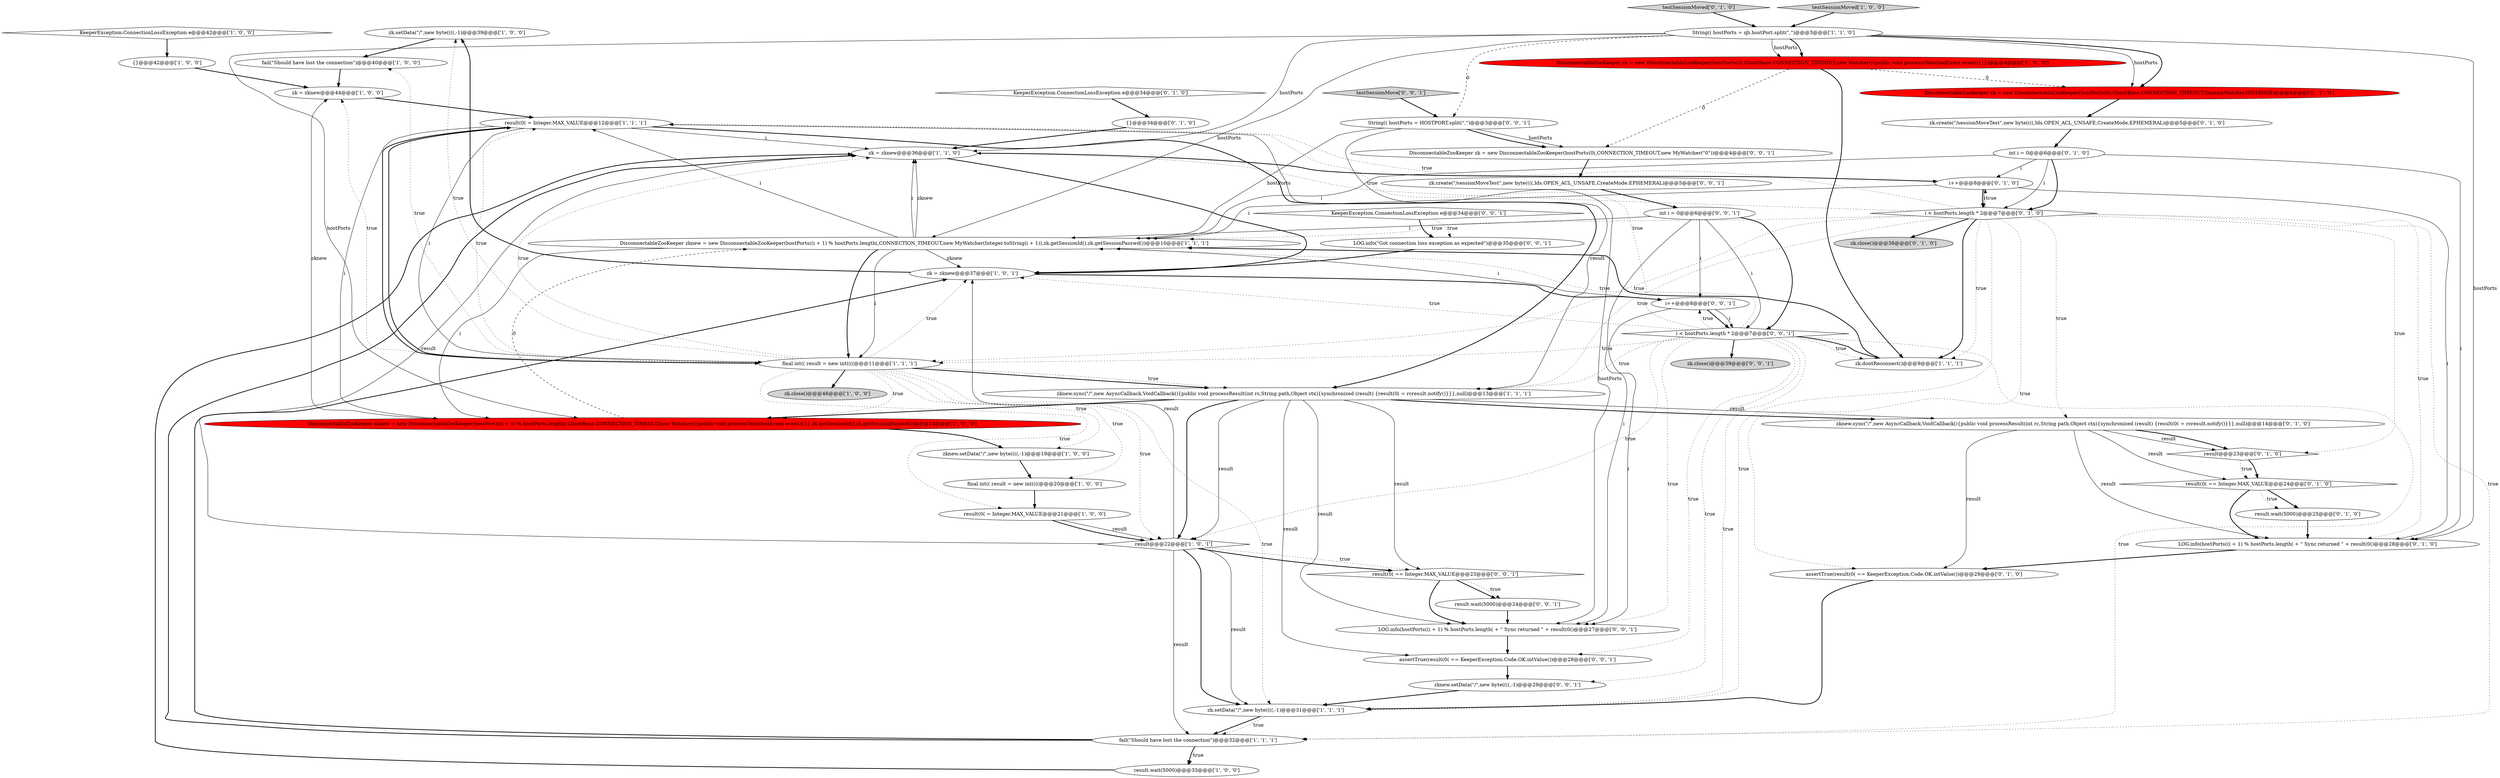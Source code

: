 digraph {
3 [style = filled, label = "zk.setData(\"/\",new byte((((,-1)@@@39@@@['1', '0', '0']", fillcolor = white, shape = ellipse image = "AAA0AAABBB1BBB"];
22 [style = filled, label = "KeeperException.ConnectionLossException e@@@42@@@['1', '0', '0']", fillcolor = white, shape = diamond image = "AAA0AAABBB1BBB"];
12 [style = filled, label = "result(0( = Integer.MAX_VALUE@@@12@@@['1', '1', '1']", fillcolor = white, shape = ellipse image = "AAA0AAABBB1BBB"];
16 [style = filled, label = "fail(\"Should have lost the connection\")@@@40@@@['1', '0', '0']", fillcolor = white, shape = ellipse image = "AAA0AAABBB1BBB"];
39 [style = filled, label = "String(( hostPorts = HOSTPORT.split(\",\")@@@3@@@['0', '0', '1']", fillcolor = white, shape = ellipse image = "AAA0AAABBB3BBB"];
40 [style = filled, label = "LOG.info(hostPorts((i + 1) % hostPorts.length( + \" Sync returned \" + result(0()@@@27@@@['0', '0', '1']", fillcolor = white, shape = ellipse image = "AAA0AAABBB3BBB"];
19 [style = filled, label = "zk.close()@@@46@@@['1', '0', '0']", fillcolor = lightgray, shape = ellipse image = "AAA0AAABBB1BBB"];
48 [style = filled, label = "result(0( == Integer.MAX_VALUE@@@23@@@['0', '0', '1']", fillcolor = white, shape = diamond image = "AAA0AAABBB3BBB"];
13 [style = filled, label = "{}@@@42@@@['1', '0', '0']", fillcolor = white, shape = ellipse image = "AAA0AAABBB1BBB"];
14 [style = filled, label = "DisconnectableZooKeeper zknew = new DisconnectableZooKeeper(hostPorts((i + 1) % hostPorts.length(,CONNECTION_TIMEOUT,new MyWatcher(Integer.toString(i + 1)),zk.getSessionId(),zk.getSessionPasswd())@@@10@@@['1', '1', '1']", fillcolor = white, shape = ellipse image = "AAA0AAABBB1BBB"];
42 [style = filled, label = "DisconnectableZooKeeper zk = new DisconnectableZooKeeper(hostPorts(0(,CONNECTION_TIMEOUT,new MyWatcher(\"0\"))@@@4@@@['0', '0', '1']", fillcolor = white, shape = ellipse image = "AAA0AAABBB3BBB"];
25 [style = filled, label = "zknew.sync(\"/\",new AsyncCallback.VoidCallback(){public void processResult(int rc,String path,Object ctx){synchronized (result) {result(0( = rcresult.notify()}}},null)@@@14@@@['0', '1', '0']", fillcolor = white, shape = ellipse image = "AAA0AAABBB2BBB"];
4 [style = filled, label = "zk = zknew@@@36@@@['1', '1', '0']", fillcolor = white, shape = ellipse image = "AAA0AAABBB1BBB"];
24 [style = filled, label = "i < hostPorts.length * 2@@@7@@@['0', '1', '0']", fillcolor = white, shape = diamond image = "AAA0AAABBB2BBB"];
21 [style = filled, label = "result(0( = Integer.MAX_VALUE@@@21@@@['1', '0', '0']", fillcolor = white, shape = ellipse image = "AAA0AAABBB1BBB"];
17 [style = filled, label = "DisconnectableZooKeeper zknew = new DisconnectableZooKeeper(hostPorts((i + 1) % hostPorts.length(,ClientBase.CONNECTION_TIMEOUT,new Watcher(){public void process(WatchedEvent event){}},zk.getSessionId(),zk.getSessionPasswd())@@@14@@@['1', '0', '0']", fillcolor = red, shape = ellipse image = "AAA1AAABBB1BBB"];
46 [style = filled, label = "i < hostPorts.length * 2@@@7@@@['0', '0', '1']", fillcolor = white, shape = diamond image = "AAA0AAABBB3BBB"];
8 [style = filled, label = "zk.setData(\"/\",new byte((((,-1)@@@31@@@['1', '1', '1']", fillcolor = white, shape = ellipse image = "AAA0AAABBB1BBB"];
47 [style = filled, label = "zk.close()@@@39@@@['0', '0', '1']", fillcolor = lightgray, shape = ellipse image = "AAA0AAABBB3BBB"];
49 [style = filled, label = "LOG.info(\"Got connection loss exception as expected\")@@@35@@@['0', '0', '1']", fillcolor = white, shape = ellipse image = "AAA0AAABBB3BBB"];
30 [style = filled, label = "result.wait(5000)@@@25@@@['0', '1', '0']", fillcolor = white, shape = ellipse image = "AAA0AAABBB2BBB"];
45 [style = filled, label = "assertTrue(result(0( == KeeperException.Code.OK.intValue())@@@28@@@['0', '0', '1']", fillcolor = white, shape = ellipse image = "AAA0AAABBB3BBB"];
37 [style = filled, label = "DisconnectableZooKeeper zk = new DisconnectableZooKeeper(hostPorts(0(,ClientBase.CONNECTION_TIMEOUT,DummyWatcher.INSTANCE)@@@4@@@['0', '1', '0']", fillcolor = red, shape = ellipse image = "AAA1AAABBB2BBB"];
33 [style = filled, label = "result(0( == Integer.MAX_VALUE@@@24@@@['0', '1', '0']", fillcolor = white, shape = diamond image = "AAA0AAABBB2BBB"];
36 [style = filled, label = "result@@@23@@@['0', '1', '0']", fillcolor = white, shape = diamond image = "AAA0AAABBB2BBB"];
50 [style = filled, label = "testSessionMove['0', '0', '1']", fillcolor = lightgray, shape = diamond image = "AAA0AAABBB3BBB"];
28 [style = filled, label = "testSessionMoved['0', '1', '0']", fillcolor = lightgray, shape = diamond image = "AAA0AAABBB2BBB"];
52 [style = filled, label = "zknew.setData(\"/\",new byte((((,-1)@@@29@@@['0', '0', '1']", fillcolor = white, shape = ellipse image = "AAA0AAABBB3BBB"];
23 [style = filled, label = "DisconnectableZooKeeper zk = new DisconnectableZooKeeper(hostPorts(0(,ClientBase.CONNECTION_TIMEOUT,new Watcher(){public void process(WatchedEvent event){}})@@@4@@@['1', '0', '0']", fillcolor = red, shape = ellipse image = "AAA1AAABBB1BBB"];
26 [style = filled, label = "LOG.info(hostPorts((i + 1) % hostPorts.length( + \" Sync returned \" + result(0()@@@28@@@['0', '1', '0']", fillcolor = white, shape = ellipse image = "AAA0AAABBB2BBB"];
53 [style = filled, label = "int i = 0@@@6@@@['0', '0', '1']", fillcolor = white, shape = ellipse image = "AAA0AAABBB3BBB"];
18 [style = filled, label = "fail(\"Should have lost the connection\")@@@32@@@['1', '1', '1']", fillcolor = white, shape = ellipse image = "AAA0AAABBB1BBB"];
31 [style = filled, label = "KeeperException.ConnectionLossException e@@@34@@@['0', '1', '0']", fillcolor = white, shape = diamond image = "AAA0AAABBB2BBB"];
38 [style = filled, label = "assertTrue(result(0( == KeeperException.Code.OK.intValue())@@@29@@@['0', '1', '0']", fillcolor = white, shape = ellipse image = "AAA0AAABBB2BBB"];
9 [style = filled, label = "result.wait(5000)@@@33@@@['1', '0', '0']", fillcolor = white, shape = ellipse image = "AAA0AAABBB1BBB"];
32 [style = filled, label = "i++@@@8@@@['0', '1', '0']", fillcolor = white, shape = ellipse image = "AAA0AAABBB2BBB"];
15 [style = filled, label = "zknew.sync(\"/\",new AsyncCallback.VoidCallback(){public void processResult(int rc,String path,Object ctx){synchronized (result) {result(0( = rcresult.notify()}}},null)@@@13@@@['1', '1', '1']", fillcolor = white, shape = ellipse image = "AAA0AAABBB1BBB"];
10 [style = filled, label = "final int(( result = new int((((@@@11@@@['1', '1', '1']", fillcolor = white, shape = ellipse image = "AAA0AAABBB1BBB"];
7 [style = filled, label = "final int(( result = new int((((@@@20@@@['1', '0', '0']", fillcolor = white, shape = ellipse image = "AAA0AAABBB1BBB"];
43 [style = filled, label = "zk.create(\"/sessionMoveTest\",new byte((((,Ids.OPEN_ACL_UNSAFE,CreateMode.EPHEMERAL)@@@5@@@['0', '0', '1']", fillcolor = white, shape = ellipse image = "AAA0AAABBB3BBB"];
51 [style = filled, label = "result.wait(5000)@@@24@@@['0', '0', '1']", fillcolor = white, shape = ellipse image = "AAA0AAABBB3BBB"];
0 [style = filled, label = "String(( hostPorts = qb.hostPort.split(\",\")@@@3@@@['1', '1', '0']", fillcolor = white, shape = ellipse image = "AAA0AAABBB1BBB"];
2 [style = filled, label = "result@@@22@@@['1', '0', '1']", fillcolor = white, shape = diamond image = "AAA0AAABBB1BBB"];
1 [style = filled, label = "zk.dontReconnect()@@@9@@@['1', '1', '1']", fillcolor = white, shape = ellipse image = "AAA0AAABBB1BBB"];
11 [style = filled, label = "zk = zknew@@@37@@@['1', '0', '1']", fillcolor = white, shape = ellipse image = "AAA0AAABBB1BBB"];
6 [style = filled, label = "zk = zknew@@@44@@@['1', '0', '0']", fillcolor = white, shape = ellipse image = "AAA0AAABBB1BBB"];
29 [style = filled, label = "zk.create(\"/sessionMoveTest\",new byte((((,Ids.OPEN_ACL_UNSAFE,CreateMode.EPHEMERAL)@@@5@@@['0', '1', '0']", fillcolor = white, shape = ellipse image = "AAA0AAABBB2BBB"];
27 [style = filled, label = "zk.close()@@@38@@@['0', '1', '0']", fillcolor = lightgray, shape = ellipse image = "AAA0AAABBB2BBB"];
41 [style = filled, label = "i++@@@8@@@['0', '0', '1']", fillcolor = white, shape = ellipse image = "AAA0AAABBB3BBB"];
44 [style = filled, label = "KeeperException.ConnectionLossException e@@@34@@@['0', '0', '1']", fillcolor = white, shape = diamond image = "AAA0AAABBB3BBB"];
34 [style = filled, label = "{}@@@34@@@['0', '1', '0']", fillcolor = white, shape = ellipse image = "AAA0AAABBB2BBB"];
20 [style = filled, label = "testSessionMoved['1', '0', '0']", fillcolor = lightgray, shape = diamond image = "AAA0AAABBB1BBB"];
35 [style = filled, label = "int i = 0@@@6@@@['0', '1', '0']", fillcolor = white, shape = ellipse image = "AAA0AAABBB2BBB"];
5 [style = filled, label = "zknew.setData(\"/\",new byte((((,-1)@@@19@@@['1', '0', '0']", fillcolor = white, shape = ellipse image = "AAA0AAABBB1BBB"];
10->8 [style = dotted, label="true"];
24->12 [style = dotted, label="true"];
52->8 [style = bold, label=""];
2->4 [style = solid, label="result"];
14->17 [style = solid, label="i"];
24->25 [style = dotted, label="true"];
15->25 [style = bold, label=""];
41->40 [style = solid, label="i"];
24->4 [style = dotted, label="true"];
10->19 [style = bold, label=""];
20->0 [style = bold, label=""];
0->23 [style = solid, label="hostPorts"];
10->3 [style = dotted, label="true"];
46->12 [style = dotted, label="true"];
44->49 [style = dotted, label="true"];
3->16 [style = bold, label=""];
36->33 [style = bold, label=""];
21->2 [style = solid, label="result"];
39->14 [style = solid, label="hostPorts"];
21->2 [style = bold, label=""];
2->11 [style = solid, label="result"];
12->15 [style = solid, label="result"];
15->45 [style = solid, label="result"];
28->0 [style = bold, label=""];
15->17 [style = bold, label=""];
48->51 [style = bold, label=""];
12->10 [style = bold, label=""];
10->12 [style = bold, label=""];
43->53 [style = bold, label=""];
2->48 [style = dotted, label="true"];
35->32 [style = solid, label="i"];
41->46 [style = solid, label="i"];
14->4 [style = solid, label="i"];
10->4 [style = dotted, label="true"];
24->8 [style = dotted, label="true"];
46->18 [style = dotted, label="true"];
39->42 [style = solid, label="hostPorts"];
10->16 [style = dotted, label="true"];
46->2 [style = dotted, label="true"];
24->27 [style = bold, label=""];
22->13 [style = bold, label=""];
25->33 [style = solid, label="result"];
17->5 [style = bold, label=""];
10->6 [style = dotted, label="true"];
46->40 [style = dotted, label="true"];
25->26 [style = solid, label="result"];
8->18 [style = bold, label=""];
25->36 [style = bold, label=""];
16->6 [style = bold, label=""];
2->8 [style = solid, label="result"];
18->11 [style = bold, label=""];
30->26 [style = bold, label=""];
37->29 [style = bold, label=""];
14->10 [style = bold, label=""];
35->14 [style = solid, label="i"];
14->12 [style = solid, label="i"];
44->49 [style = bold, label=""];
46->10 [style = dotted, label="true"];
39->40 [style = solid, label="hostPorts"];
50->39 [style = bold, label=""];
15->2 [style = solid, label="result"];
32->14 [style = solid, label="i"];
17->6 [style = solid, label="zknew"];
0->23 [style = bold, label=""];
18->4 [style = bold, label=""];
24->26 [style = dotted, label="true"];
2->18 [style = solid, label="result"];
0->37 [style = solid, label="hostPorts"];
18->9 [style = bold, label=""];
46->45 [style = dotted, label="true"];
33->30 [style = bold, label=""];
8->18 [style = dotted, label="true"];
5->7 [style = bold, label=""];
41->46 [style = bold, label=""];
29->35 [style = bold, label=""];
39->42 [style = bold, label=""];
45->52 [style = bold, label=""];
0->26 [style = solid, label="hostPorts"];
53->14 [style = solid, label="i"];
24->18 [style = dotted, label="true"];
2->48 [style = bold, label=""];
32->24 [style = solid, label="i"];
24->32 [style = dotted, label="true"];
25->38 [style = solid, label="result"];
25->36 [style = solid, label="result"];
32->26 [style = solid, label="i"];
14->10 [style = solid, label="i"];
46->8 [style = dotted, label="true"];
0->4 [style = solid, label="hostPorts"];
23->37 [style = dashed, label="0"];
31->34 [style = bold, label=""];
35->24 [style = bold, label=""];
33->26 [style = bold, label=""];
10->17 [style = dotted, label="true"];
11->41 [style = bold, label=""];
51->40 [style = bold, label=""];
53->46 [style = bold, label=""];
15->25 [style = solid, label="result"];
0->14 [style = solid, label="hostPorts"];
11->3 [style = bold, label=""];
10->2 [style = dotted, label="true"];
10->11 [style = dotted, label="true"];
18->9 [style = dotted, label="true"];
14->4 [style = solid, label="zknew"];
53->41 [style = solid, label="i"];
38->8 [style = bold, label=""];
24->1 [style = bold, label=""];
13->6 [style = bold, label=""];
46->11 [style = dotted, label="true"];
24->36 [style = dotted, label="true"];
49->11 [style = bold, label=""];
53->46 [style = solid, label="i"];
46->52 [style = dotted, label="true"];
6->12 [style = bold, label=""];
36->33 [style = dotted, label="true"];
35->24 [style = solid, label="i"];
24->1 [style = dotted, label="true"];
15->2 [style = bold, label=""];
10->12 [style = dotted, label="true"];
42->43 [style = bold, label=""];
10->15 [style = bold, label=""];
24->14 [style = dotted, label="true"];
0->37 [style = bold, label=""];
46->1 [style = dotted, label="true"];
46->14 [style = dotted, label="true"];
9->4 [style = bold, label=""];
12->15 [style = bold, label=""];
14->11 [style = solid, label="zknew"];
12->10 [style = solid, label="i"];
48->51 [style = dotted, label="true"];
0->39 [style = dashed, label="0"];
15->48 [style = solid, label="result"];
46->41 [style = dotted, label="true"];
46->47 [style = bold, label=""];
10->5 [style = dotted, label="true"];
33->30 [style = dotted, label="true"];
17->14 [style = dashed, label="0"];
35->26 [style = solid, label="i"];
48->40 [style = bold, label=""];
0->17 [style = solid, label="hostPorts"];
41->14 [style = solid, label="i"];
10->15 [style = dotted, label="true"];
26->38 [style = bold, label=""];
24->10 [style = dotted, label="true"];
24->38 [style = dotted, label="true"];
53->40 [style = solid, label="i"];
12->17 [style = solid, label="i"];
46->1 [style = bold, label=""];
12->4 [style = solid, label="i"];
24->15 [style = dotted, label="true"];
23->1 [style = bold, label=""];
7->21 [style = bold, label=""];
34->4 [style = bold, label=""];
1->14 [style = bold, label=""];
40->45 [style = bold, label=""];
23->42 [style = dashed, label="0"];
4->11 [style = bold, label=""];
32->24 [style = bold, label=""];
10->21 [style = dotted, label="true"];
46->15 [style = dotted, label="true"];
10->7 [style = dotted, label="true"];
4->32 [style = bold, label=""];
2->8 [style = bold, label=""];
15->40 [style = solid, label="result"];
}
